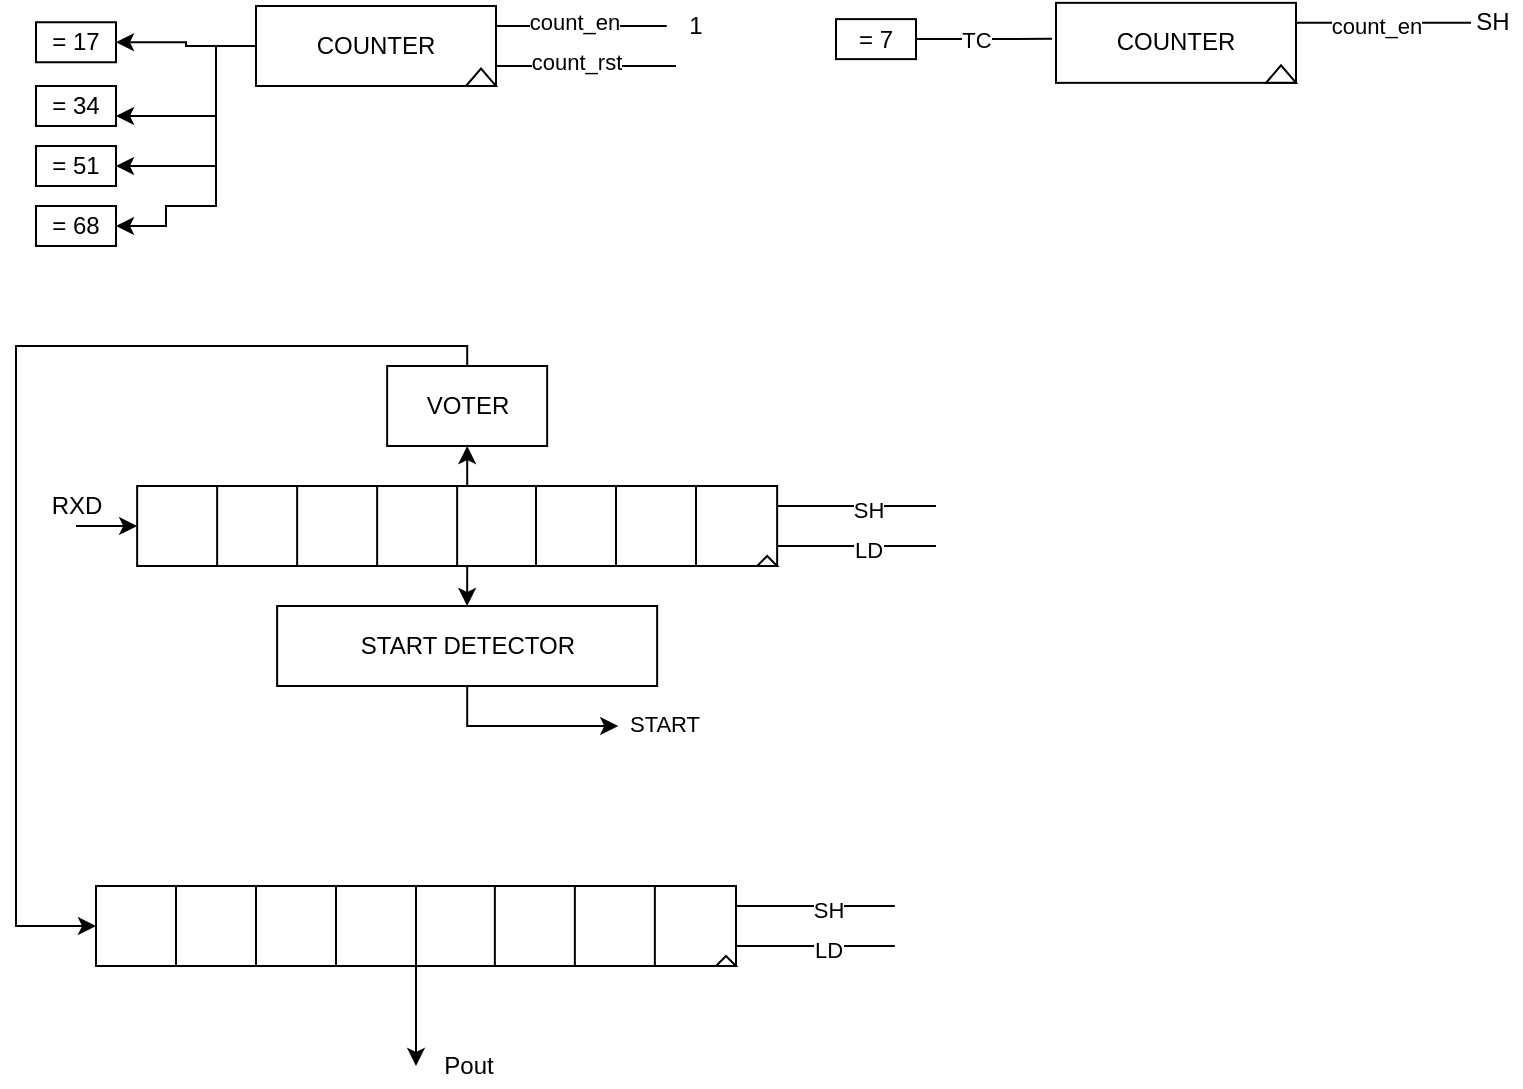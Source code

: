 <mxfile version="13.10.5" type="google"><diagram id="S4fYWXtu835OQgn1I5YK" name="Page-1"><mxGraphModel dx="1038" dy="1749" grid="1" gridSize="10" guides="1" tooltips="1" connect="1" arrows="1" fold="1" page="1" pageScale="1" pageWidth="827" pageHeight="1169" math="0" shadow="0"><root><mxCell id="0"/><mxCell id="1" parent="0"/><mxCell id="UPPR47DDisOAXcnvOgVC-18" style="edgeStyle=orthogonalEdgeStyle;rounded=0;orthogonalLoop=1;jettySize=auto;html=1;exitX=0.5;exitY=1;exitDx=0;exitDy=0;entryX=0.5;entryY=0;entryDx=0;entryDy=0;startArrow=none;startFill=0;endArrow=classic;endFill=1;" parent="1" source="EzJb_2AODaSsY35CWrnH-1" target="crs3VVtKYW3oaejAtJkh-16" edge="1"><mxGeometry relative="1" as="geometry"><Array as="points"><mxPoint x="266" y="240"/></Array></mxGeometry></mxCell><mxCell id="EzJb_2AODaSsY35CWrnH-1" value="" style="rounded=0;whiteSpace=wrap;html=1;" parent="1" vertex="1"><mxGeometry x="100.57" y="200" width="320" height="40" as="geometry"/></mxCell><mxCell id="EzJb_2AODaSsY35CWrnH-2" value="" style="endArrow=none;html=1;" parent="1" edge="1"><mxGeometry width="50" height="50" relative="1" as="geometry"><mxPoint x="140.57" y="240" as="sourcePoint"/><mxPoint x="140.57" y="200" as="targetPoint"/></mxGeometry></mxCell><mxCell id="EzJb_2AODaSsY35CWrnH-3" value="" style="endArrow=none;html=1;" parent="1" edge="1"><mxGeometry width="50" height="50" relative="1" as="geometry"><mxPoint x="180.57" y="240" as="sourcePoint"/><mxPoint x="180.57" y="200" as="targetPoint"/></mxGeometry></mxCell><mxCell id="EzJb_2AODaSsY35CWrnH-4" value="" style="endArrow=none;html=1;" parent="1" edge="1"><mxGeometry width="50" height="50" relative="1" as="geometry"><mxPoint x="220.57" y="240" as="sourcePoint"/><mxPoint x="220.57" y="200" as="targetPoint"/></mxGeometry></mxCell><mxCell id="EzJb_2AODaSsY35CWrnH-5" value="" style="endArrow=none;html=1;" parent="1" edge="1"><mxGeometry width="50" height="50" relative="1" as="geometry"><mxPoint x="260.57" y="240" as="sourcePoint"/><mxPoint x="260.57" y="200" as="targetPoint"/></mxGeometry></mxCell><mxCell id="EzJb_2AODaSsY35CWrnH-6" value="" style="endArrow=none;html=1;" parent="1" edge="1"><mxGeometry width="50" height="50" relative="1" as="geometry"><mxPoint x="300" y="240" as="sourcePoint"/><mxPoint x="300" y="200" as="targetPoint"/></mxGeometry></mxCell><mxCell id="EzJb_2AODaSsY35CWrnH-7" value="" style="endArrow=none;html=1;" parent="1" edge="1"><mxGeometry width="50" height="50" relative="1" as="geometry"><mxPoint x="340" y="240" as="sourcePoint"/><mxPoint x="340" y="200" as="targetPoint"/></mxGeometry></mxCell><mxCell id="EzJb_2AODaSsY35CWrnH-8" value="" style="endArrow=none;html=1;" parent="1" edge="1"><mxGeometry width="50" height="50" relative="1" as="geometry"><mxPoint x="380" y="240" as="sourcePoint"/><mxPoint x="380" y="200" as="targetPoint"/></mxGeometry></mxCell><mxCell id="EzJb_2AODaSsY35CWrnH-10" value="" style="triangle;whiteSpace=wrap;html=1;rotation=-90;" parent="1" vertex="1"><mxGeometry x="413.07" y="232.5" width="5" height="10" as="geometry"/></mxCell><mxCell id="UPPR47DDisOAXcnvOgVC-9" style="edgeStyle=orthogonalEdgeStyle;rounded=0;orthogonalLoop=1;jettySize=auto;html=1;exitX=0;exitY=0.5;exitDx=0;exitDy=0;entryX=1;entryY=0.75;entryDx=0;entryDy=0;" parent="1" source="EzJb_2AODaSsY35CWrnH-27" target="crs3VVtKYW3oaejAtJkh-29" edge="1"><mxGeometry relative="1" as="geometry"><Array as="points"><mxPoint x="140" y="-20"/><mxPoint x="140" y="15"/></Array></mxGeometry></mxCell><mxCell id="UPPR47DDisOAXcnvOgVC-10" style="edgeStyle=orthogonalEdgeStyle;rounded=0;orthogonalLoop=1;jettySize=auto;html=1;exitX=0;exitY=0.5;exitDx=0;exitDy=0;entryX=1;entryY=0.5;entryDx=0;entryDy=0;" parent="1" source="EzJb_2AODaSsY35CWrnH-27" edge="1"><mxGeometry relative="1" as="geometry"><mxPoint x="90" y="40" as="targetPoint"/><Array as="points"><mxPoint x="140" y="-20"/><mxPoint x="140" y="40"/></Array></mxGeometry></mxCell><mxCell id="UPPR47DDisOAXcnvOgVC-11" style="edgeStyle=orthogonalEdgeStyle;rounded=0;orthogonalLoop=1;jettySize=auto;html=1;exitX=0;exitY=0.5;exitDx=0;exitDy=0;entryX=1;entryY=0.5;entryDx=0;entryDy=0;" parent="1" source="EzJb_2AODaSsY35CWrnH-27" target="UPPR47DDisOAXcnvOgVC-6" edge="1"><mxGeometry relative="1" as="geometry"><Array as="points"><mxPoint x="140" y="-20"/><mxPoint x="140" y="60"/><mxPoint x="115" y="60"/><mxPoint x="115" y="70"/></Array></mxGeometry></mxCell><mxCell id="UPPR47DDisOAXcnvOgVC-13" style="edgeStyle=orthogonalEdgeStyle;rounded=0;orthogonalLoop=1;jettySize=auto;html=1;" parent="1" source="EzJb_2AODaSsY35CWrnH-27" target="EzJb_2AODaSsY35CWrnH-49" edge="1"><mxGeometry relative="1" as="geometry"/></mxCell><mxCell id="EzJb_2AODaSsY35CWrnH-27" value="COUNTER" style="rounded=0;whiteSpace=wrap;html=1;" parent="1" vertex="1"><mxGeometry x="160" y="-40" width="120" height="40" as="geometry"/></mxCell><mxCell id="EzJb_2AODaSsY35CWrnH-42" value="" style="endArrow=none;html=1;exitX=1;exitY=0.75;exitDx=0;exitDy=0;" parent="1" source="EzJb_2AODaSsY35CWrnH-1" edge="1"><mxGeometry width="50" height="50" relative="1" as="geometry"><mxPoint x="440" y="231.5" as="sourcePoint"/><mxPoint x="500" y="230" as="targetPoint"/><Array as="points"/></mxGeometry></mxCell><mxCell id="EzJb_2AODaSsY35CWrnH-45" value="LD" style="edgeLabel;html=1;align=center;verticalAlign=middle;resizable=0;points=[];" parent="EzJb_2AODaSsY35CWrnH-42" vertex="1" connectable="0"><mxGeometry x="-0.462" y="-2" relative="1" as="geometry"><mxPoint x="24" as="offset"/></mxGeometry></mxCell><mxCell id="EzJb_2AODaSsY35CWrnH-49" value="= 17" style="rounded=0;whiteSpace=wrap;html=1;" parent="1" vertex="1"><mxGeometry x="50" y="-31.87" width="40" height="20" as="geometry"/></mxCell><mxCell id="EzJb_2AODaSsY35CWrnH-54" value="" style="triangle;whiteSpace=wrap;html=1;rotation=-90;" parent="1" vertex="1"><mxGeometry x="268.13" y="-11.87" width="8.75" height="15" as="geometry"/></mxCell><mxCell id="crs3VVtKYW3oaejAtJkh-19" style="edgeStyle=orthogonalEdgeStyle;rounded=0;orthogonalLoop=1;jettySize=auto;html=1;" parent="1" source="crs3VVtKYW3oaejAtJkh-16" edge="1"><mxGeometry relative="1" as="geometry"><mxPoint x="340.57" y="320" as="targetPoint"/></mxGeometry></mxCell><mxCell id="crs3VVtKYW3oaejAtJkh-20" value="START" style="edgeLabel;html=1;align=center;verticalAlign=middle;resizable=0;points=[];" parent="crs3VVtKYW3oaejAtJkh-19" vertex="1" connectable="0"><mxGeometry x="0.537" y="1" relative="1" as="geometry"><mxPoint x="44.5" as="offset"/></mxGeometry></mxCell><mxCell id="crs3VVtKYW3oaejAtJkh-16" value="START DETECTOR" style="rounded=0;whiteSpace=wrap;html=1;" parent="1" vertex="1"><mxGeometry x="170.57" y="260" width="190" height="40" as="geometry"/></mxCell><mxCell id="crs3VVtKYW3oaejAtJkh-22" value="" style="endArrow=none;html=1;entryX=1;entryY=0.25;entryDx=0;entryDy=0;" parent="1" target="EzJb_2AODaSsY35CWrnH-27" edge="1"><mxGeometry width="50" height="50" relative="1" as="geometry"><mxPoint x="340" y="-30" as="sourcePoint"/><mxPoint x="320" y="-10" as="targetPoint"/><Array as="points"><mxPoint x="370" y="-30"/></Array></mxGeometry></mxCell><mxCell id="crs3VVtKYW3oaejAtJkh-24" value="count_en" style="edgeLabel;html=1;align=center;verticalAlign=middle;resizable=0;points=[];" parent="crs3VVtKYW3oaejAtJkh-22" vertex="1" connectable="0"><mxGeometry x="0.355" y="-2" relative="1" as="geometry"><mxPoint as="offset"/></mxGeometry></mxCell><mxCell id="crs3VVtKYW3oaejAtJkh-25" value="1" style="text;html=1;strokeColor=none;fillColor=none;align=center;verticalAlign=middle;whiteSpace=wrap;rounded=0;" parent="1" vertex="1"><mxGeometry x="360" y="-40" width="40" height="20" as="geometry"/></mxCell><mxCell id="crs3VVtKYW3oaejAtJkh-27" value="" style="endArrow=none;html=1;exitX=1;exitY=0.75;exitDx=0;exitDy=0;" parent="1" source="EzJb_2AODaSsY35CWrnH-27" edge="1"><mxGeometry width="50" height="50" relative="1" as="geometry"><mxPoint x="270" y="40" as="sourcePoint"/><mxPoint x="370" y="-10" as="targetPoint"/></mxGeometry></mxCell><mxCell id="crs3VVtKYW3oaejAtJkh-28" value="count_rst" style="edgeLabel;html=1;align=center;verticalAlign=middle;resizable=0;points=[];" parent="crs3VVtKYW3oaejAtJkh-27" vertex="1" connectable="0"><mxGeometry x="0.229" relative="1" as="geometry"><mxPoint x="-15.43" y="-1.87" as="offset"/></mxGeometry></mxCell><mxCell id="crs3VVtKYW3oaejAtJkh-29" value="= 34" style="rounded=0;whiteSpace=wrap;html=1;" parent="1" vertex="1"><mxGeometry x="50" width="40" height="20" as="geometry"/></mxCell><mxCell id="UPPR47DDisOAXcnvOgVC-2" value="" style="endArrow=none;html=1;exitX=1;exitY=0.75;exitDx=0;exitDy=0;" parent="1" edge="1"><mxGeometry width="50" height="50" relative="1" as="geometry"><mxPoint x="420.57" y="210" as="sourcePoint"/><mxPoint x="500.0" y="210" as="targetPoint"/><Array as="points"/></mxGeometry></mxCell><mxCell id="UPPR47DDisOAXcnvOgVC-3" value="SH" style="edgeLabel;html=1;align=center;verticalAlign=middle;resizable=0;points=[];" parent="UPPR47DDisOAXcnvOgVC-2" vertex="1" connectable="0"><mxGeometry x="-0.462" y="-2" relative="1" as="geometry"><mxPoint x="24" as="offset"/></mxGeometry></mxCell><mxCell id="UPPR47DDisOAXcnvOgVC-4" value="= 51" style="rounded=0;whiteSpace=wrap;html=1;" parent="1" vertex="1"><mxGeometry x="50" y="30" width="40" height="20" as="geometry"/></mxCell><mxCell id="UPPR47DDisOAXcnvOgVC-6" value="= 68" style="rounded=0;whiteSpace=wrap;html=1;" parent="1" vertex="1"><mxGeometry x="50" y="60" width="40" height="20" as="geometry"/></mxCell><mxCell id="UPPR47DDisOAXcnvOgVC-15" value="" style="edgeStyle=orthogonalEdgeStyle;rounded=0;orthogonalLoop=1;jettySize=auto;html=1;entryX=0.5;entryY=0;entryDx=0;entryDy=0;endArrow=none;endFill=0;startArrow=classic;startFill=1;" parent="1" source="UPPR47DDisOAXcnvOgVC-14" edge="1"><mxGeometry relative="1" as="geometry"><mxPoint x="265.57" y="200" as="targetPoint"/></mxGeometry></mxCell><mxCell id="UPPR47DDisOAXcnvOgVC-33" style="edgeStyle=orthogonalEdgeStyle;rounded=0;orthogonalLoop=1;jettySize=auto;html=1;entryX=0;entryY=0.5;entryDx=0;entryDy=0;startArrow=none;startFill=0;endArrow=classic;endFill=1;" parent="1" source="UPPR47DDisOAXcnvOgVC-14" target="UPPR47DDisOAXcnvOgVC-20" edge="1"><mxGeometry relative="1" as="geometry"><Array as="points"><mxPoint x="266" y="130"/><mxPoint x="40" y="130"/><mxPoint x="40" y="420"/></Array></mxGeometry></mxCell><mxCell id="UPPR47DDisOAXcnvOgVC-14" value="VOTER" style="rounded=0;whiteSpace=wrap;html=1;" parent="1" vertex="1"><mxGeometry x="225.57" y="140" width="80" height="40" as="geometry"/></mxCell><mxCell id="UPPR47DDisOAXcnvOgVC-35" style="edgeStyle=orthogonalEdgeStyle;rounded=0;orthogonalLoop=1;jettySize=auto;html=1;exitX=0.5;exitY=1;exitDx=0;exitDy=0;startArrow=none;startFill=0;endArrow=classic;endFill=1;" parent="1" source="UPPR47DDisOAXcnvOgVC-20" edge="1"><mxGeometry relative="1" as="geometry"><mxPoint x="240" y="490" as="targetPoint"/></mxGeometry></mxCell><mxCell id="UPPR47DDisOAXcnvOgVC-20" value="" style="rounded=0;whiteSpace=wrap;html=1;" parent="1" vertex="1"><mxGeometry x="80" y="400" width="320" height="40" as="geometry"/></mxCell><mxCell id="UPPR47DDisOAXcnvOgVC-21" value="" style="endArrow=none;html=1;" parent="1" edge="1"><mxGeometry width="50" height="50" relative="1" as="geometry"><mxPoint x="120.0" y="440" as="sourcePoint"/><mxPoint x="120.0" y="400" as="targetPoint"/></mxGeometry></mxCell><mxCell id="UPPR47DDisOAXcnvOgVC-22" value="" style="endArrow=none;html=1;" parent="1" edge="1"><mxGeometry width="50" height="50" relative="1" as="geometry"><mxPoint x="160.0" y="440" as="sourcePoint"/><mxPoint x="160.0" y="400" as="targetPoint"/></mxGeometry></mxCell><mxCell id="UPPR47DDisOAXcnvOgVC-23" value="" style="endArrow=none;html=1;" parent="1" edge="1"><mxGeometry width="50" height="50" relative="1" as="geometry"><mxPoint x="200.0" y="440" as="sourcePoint"/><mxPoint x="200.0" y="400" as="targetPoint"/></mxGeometry></mxCell><mxCell id="UPPR47DDisOAXcnvOgVC-24" value="" style="endArrow=none;html=1;" parent="1" edge="1"><mxGeometry width="50" height="50" relative="1" as="geometry"><mxPoint x="240.0" y="440" as="sourcePoint"/><mxPoint x="240.0" y="400" as="targetPoint"/></mxGeometry></mxCell><mxCell id="UPPR47DDisOAXcnvOgVC-25" value="" style="endArrow=none;html=1;" parent="1" edge="1"><mxGeometry width="50" height="50" relative="1" as="geometry"><mxPoint x="279.43" y="440" as="sourcePoint"/><mxPoint x="279.43" y="400" as="targetPoint"/></mxGeometry></mxCell><mxCell id="UPPR47DDisOAXcnvOgVC-26" value="" style="endArrow=none;html=1;" parent="1" edge="1"><mxGeometry width="50" height="50" relative="1" as="geometry"><mxPoint x="319.43" y="440" as="sourcePoint"/><mxPoint x="319.43" y="400" as="targetPoint"/></mxGeometry></mxCell><mxCell id="UPPR47DDisOAXcnvOgVC-27" value="" style="endArrow=none;html=1;" parent="1" edge="1"><mxGeometry width="50" height="50" relative="1" as="geometry"><mxPoint x="359.43" y="440" as="sourcePoint"/><mxPoint x="359.43" y="400" as="targetPoint"/></mxGeometry></mxCell><mxCell id="UPPR47DDisOAXcnvOgVC-28" value="" style="triangle;whiteSpace=wrap;html=1;rotation=-90;" parent="1" vertex="1"><mxGeometry x="392.5" y="432.5" width="5" height="10" as="geometry"/></mxCell><mxCell id="UPPR47DDisOAXcnvOgVC-29" value="" style="endArrow=none;html=1;exitX=1;exitY=0.75;exitDx=0;exitDy=0;" parent="1" source="UPPR47DDisOAXcnvOgVC-20" edge="1"><mxGeometry width="50" height="50" relative="1" as="geometry"><mxPoint x="419.43" y="431.5" as="sourcePoint"/><mxPoint x="479.43" y="430" as="targetPoint"/><Array as="points"/></mxGeometry></mxCell><mxCell id="UPPR47DDisOAXcnvOgVC-30" value="LD" style="edgeLabel;html=1;align=center;verticalAlign=middle;resizable=0;points=[];" parent="UPPR47DDisOAXcnvOgVC-29" vertex="1" connectable="0"><mxGeometry x="-0.462" y="-2" relative="1" as="geometry"><mxPoint x="24" as="offset"/></mxGeometry></mxCell><mxCell id="UPPR47DDisOAXcnvOgVC-31" value="" style="endArrow=none;html=1;exitX=1;exitY=0.75;exitDx=0;exitDy=0;" parent="1" edge="1"><mxGeometry width="50" height="50" relative="1" as="geometry"><mxPoint x="400.0" y="410" as="sourcePoint"/><mxPoint x="479.43" y="410" as="targetPoint"/><Array as="points"/></mxGeometry></mxCell><mxCell id="UPPR47DDisOAXcnvOgVC-32" value="SH" style="edgeLabel;html=1;align=center;verticalAlign=middle;resizable=0;points=[];" parent="UPPR47DDisOAXcnvOgVC-31" vertex="1" connectable="0"><mxGeometry x="-0.462" y="-2" relative="1" as="geometry"><mxPoint x="24" as="offset"/></mxGeometry></mxCell><mxCell id="UPPR47DDisOAXcnvOgVC-36" value="Pout" style="text;html=1;align=center;verticalAlign=middle;resizable=0;points=[];autosize=1;" parent="1" vertex="1"><mxGeometry x="245.57" y="480" width="40" height="20" as="geometry"/></mxCell><mxCell id="UPPR47DDisOAXcnvOgVC-38" value="" style="endArrow=classic;html=1;" parent="1" edge="1"><mxGeometry width="50" height="50" relative="1" as="geometry"><mxPoint x="70" y="220" as="sourcePoint"/><mxPoint x="100.57" y="220" as="targetPoint"/></mxGeometry></mxCell><mxCell id="UPPR47DDisOAXcnvOgVC-39" value="RXD" style="text;html=1;align=center;verticalAlign=middle;resizable=0;points=[];autosize=1;" parent="1" vertex="1"><mxGeometry x="50" y="200" width="40" height="20" as="geometry"/></mxCell><mxCell id="nKllNJIWQF2YU-FmXI6r-7" value="COUNTER" style="rounded=0;whiteSpace=wrap;html=1;" parent="1" vertex="1"><mxGeometry x="560" y="-41.57" width="120" height="40" as="geometry"/></mxCell><mxCell id="nKllNJIWQF2YU-FmXI6r-8" style="edgeStyle=orthogonalEdgeStyle;rounded=0;orthogonalLoop=1;jettySize=auto;html=1;exitX=1;exitY=0.25;exitDx=0;exitDy=0;endArrow=none;endFill=0;" parent="1" source="nKllNJIWQF2YU-FmXI6r-7" edge="1"><mxGeometry relative="1" as="geometry"><mxPoint x="767.5" y="-31.57" as="targetPoint"/><mxPoint x="647.5" y="-41.57" as="sourcePoint"/><Array as="points"><mxPoint x="737.5" y="-31.57"/></Array></mxGeometry></mxCell><mxCell id="nKllNJIWQF2YU-FmXI6r-9" value="count_en" style="edgeLabel;html=1;align=center;verticalAlign=middle;resizable=0;points=[];" parent="nKllNJIWQF2YU-FmXI6r-8" connectable="0" vertex="1"><mxGeometry x="-0.296" y="-1" relative="1" as="geometry"><mxPoint x="9.05" as="offset"/></mxGeometry></mxCell><mxCell id="nKllNJIWQF2YU-FmXI6r-10" value="SH" style="text;html=1;align=center;verticalAlign=middle;resizable=0;points=[];autosize=1;" parent="1" vertex="1"><mxGeometry x="762.5" y="-41.57" width="30" height="20" as="geometry"/></mxCell><mxCell id="nKllNJIWQF2YU-FmXI6r-11" value="" style="endArrow=none;html=1;exitX=1;exitY=0.5;exitDx=0;exitDy=0;" parent="1" source="nKllNJIWQF2YU-FmXI6r-13" edge="1"><mxGeometry width="50" height="50" relative="1" as="geometry"><mxPoint x="517.5" y="-31.57" as="sourcePoint"/><mxPoint x="558" y="-23.57" as="targetPoint"/><Array as="points"/></mxGeometry></mxCell><mxCell id="nKllNJIWQF2YU-FmXI6r-12" value="TC" style="edgeLabel;html=1;align=center;verticalAlign=middle;resizable=0;points=[];" parent="nKllNJIWQF2YU-FmXI6r-11" connectable="0" vertex="1"><mxGeometry x="0.253" y="2" relative="1" as="geometry"><mxPoint x="-12.28" y="2.18" as="offset"/></mxGeometry></mxCell><mxCell id="nKllNJIWQF2YU-FmXI6r-13" value="= 7" style="rounded=0;whiteSpace=wrap;html=1;" parent="1" vertex="1"><mxGeometry x="450" y="-33.44" width="40" height="20" as="geometry"/></mxCell><mxCell id="nKllNJIWQF2YU-FmXI6r-14" value="" style="triangle;whiteSpace=wrap;html=1;rotation=-90;" parent="1" vertex="1"><mxGeometry x="668.13" y="-13.44" width="8.75" height="15" as="geometry"/></mxCell></root></mxGraphModel></diagram></mxfile>